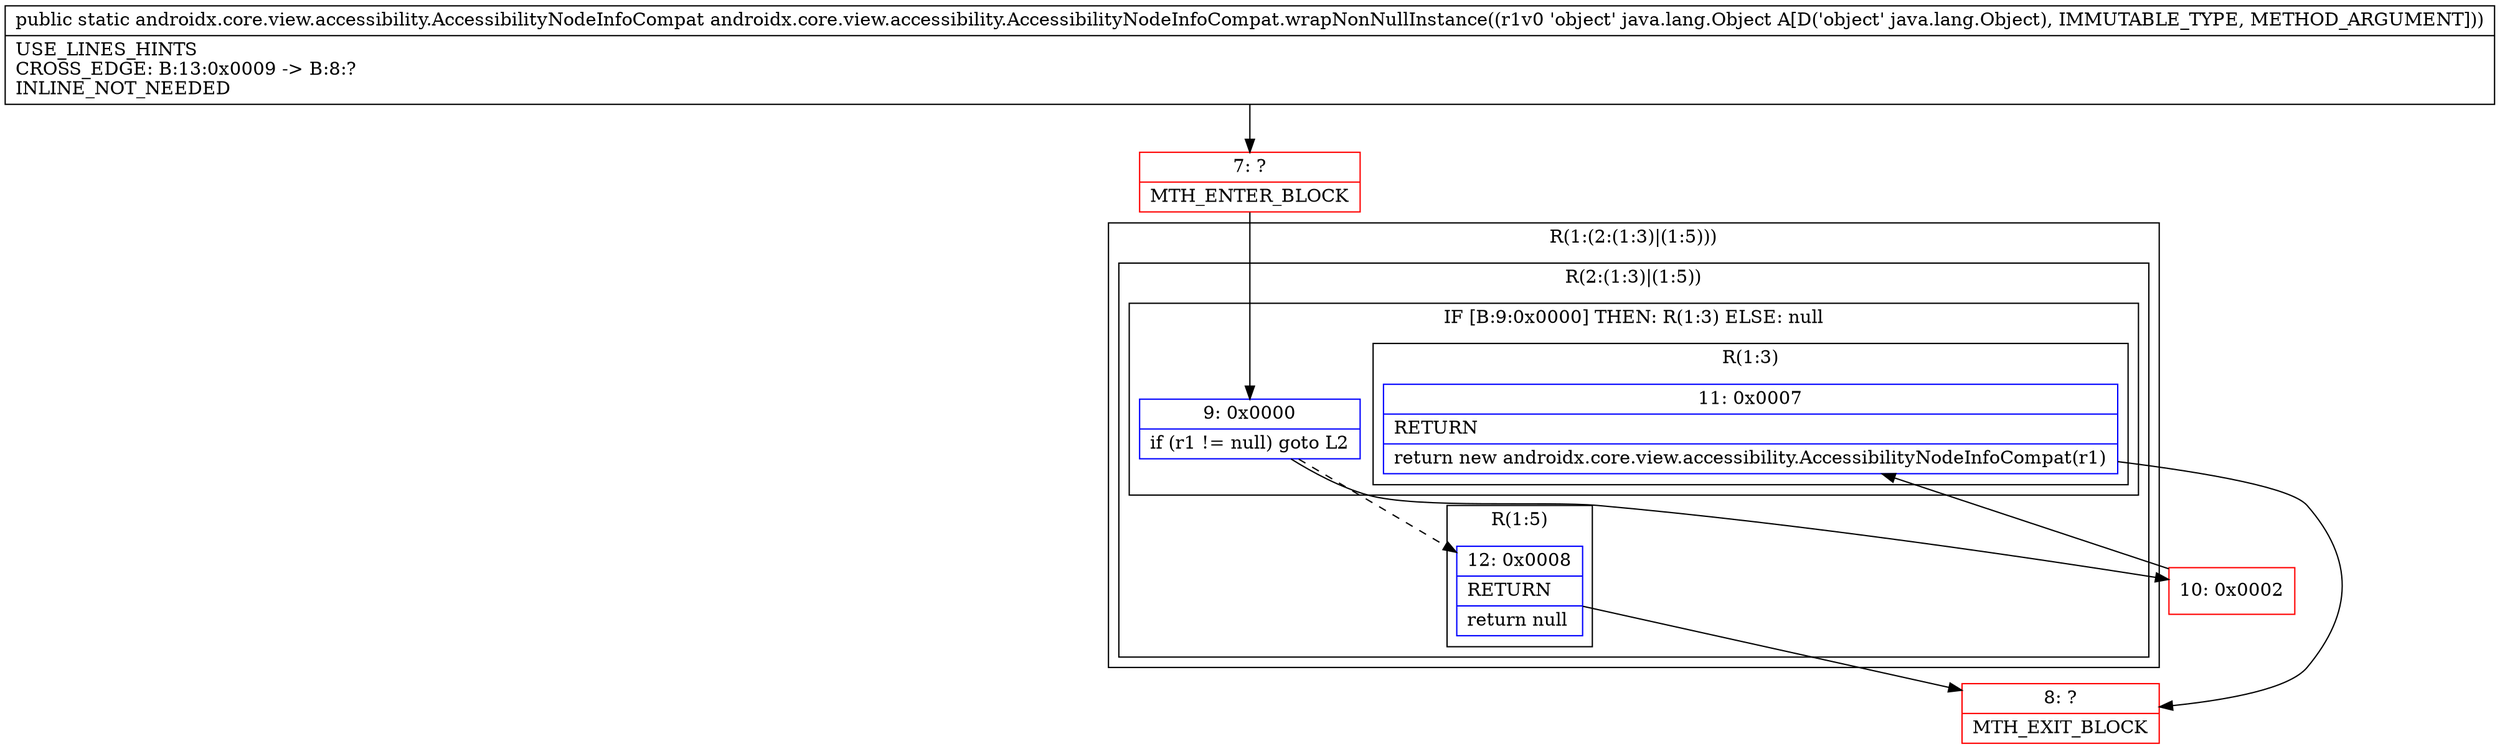 digraph "CFG forandroidx.core.view.accessibility.AccessibilityNodeInfoCompat.wrapNonNullInstance(Ljava\/lang\/Object;)Landroidx\/core\/view\/accessibility\/AccessibilityNodeInfoCompat;" {
subgraph cluster_Region_1478377580 {
label = "R(1:(2:(1:3)|(1:5)))";
node [shape=record,color=blue];
subgraph cluster_Region_1545329519 {
label = "R(2:(1:3)|(1:5))";
node [shape=record,color=blue];
subgraph cluster_IfRegion_1308119369 {
label = "IF [B:9:0x0000] THEN: R(1:3) ELSE: null";
node [shape=record,color=blue];
Node_9 [shape=record,label="{9\:\ 0x0000|if (r1 != null) goto L2\l}"];
subgraph cluster_Region_1413254206 {
label = "R(1:3)";
node [shape=record,color=blue];
Node_11 [shape=record,label="{11\:\ 0x0007|RETURN\l|return new androidx.core.view.accessibility.AccessibilityNodeInfoCompat(r1)\l}"];
}
}
subgraph cluster_Region_2123082741 {
label = "R(1:5)";
node [shape=record,color=blue];
Node_12 [shape=record,label="{12\:\ 0x0008|RETURN\l|return null\l}"];
}
}
}
Node_7 [shape=record,color=red,label="{7\:\ ?|MTH_ENTER_BLOCK\l}"];
Node_10 [shape=record,color=red,label="{10\:\ 0x0002}"];
Node_8 [shape=record,color=red,label="{8\:\ ?|MTH_EXIT_BLOCK\l}"];
MethodNode[shape=record,label="{public static androidx.core.view.accessibility.AccessibilityNodeInfoCompat androidx.core.view.accessibility.AccessibilityNodeInfoCompat.wrapNonNullInstance((r1v0 'object' java.lang.Object A[D('object' java.lang.Object), IMMUTABLE_TYPE, METHOD_ARGUMENT]))  | USE_LINES_HINTS\lCROSS_EDGE: B:13:0x0009 \-\> B:8:?\lINLINE_NOT_NEEDED\l}"];
MethodNode -> Node_7;Node_9 -> Node_10;
Node_9 -> Node_12[style=dashed];
Node_11 -> Node_8;
Node_12 -> Node_8;
Node_7 -> Node_9;
Node_10 -> Node_11;
}

